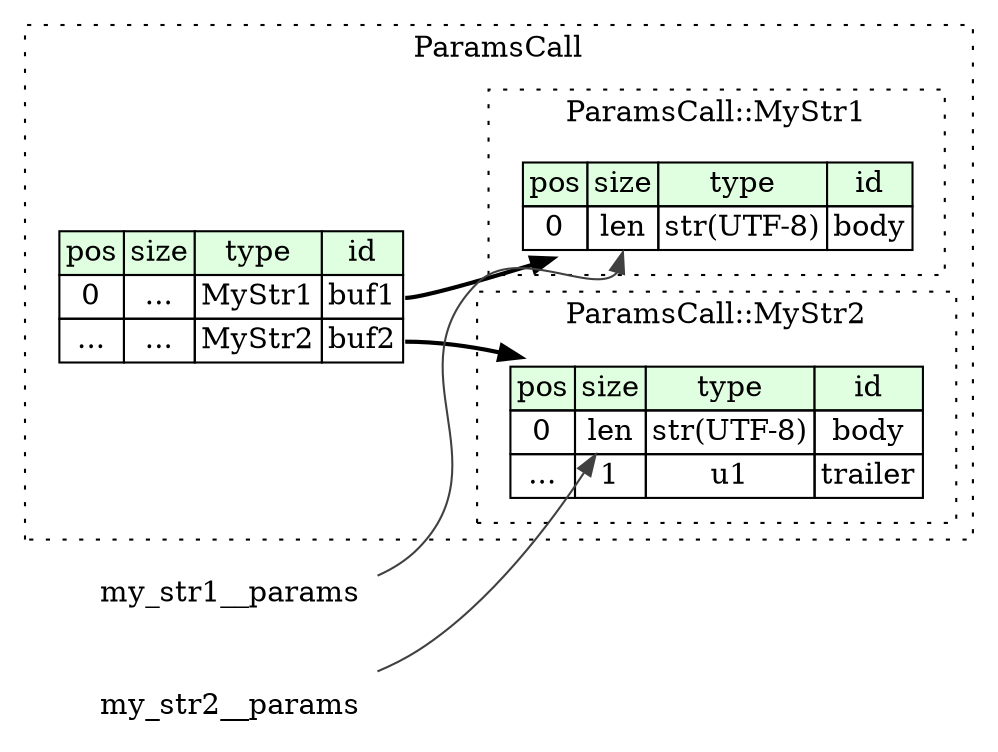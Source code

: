 digraph {
	rankdir=LR;
	node [shape=plaintext];
	subgraph cluster__params_call {
		label="ParamsCall";
		graph[style=dotted];

		params_call__seq [label=<<TABLE BORDER="0" CELLBORDER="1" CELLSPACING="0">
			<TR><TD BGCOLOR="#E0FFE0">pos</TD><TD BGCOLOR="#E0FFE0">size</TD><TD BGCOLOR="#E0FFE0">type</TD><TD BGCOLOR="#E0FFE0">id</TD></TR>
			<TR><TD PORT="buf1_pos">0</TD><TD PORT="buf1_size">...</TD><TD>MyStr1</TD><TD PORT="buf1_type">buf1</TD></TR>
			<TR><TD PORT="buf2_pos">...</TD><TD PORT="buf2_size">...</TD><TD>MyStr2</TD><TD PORT="buf2_type">buf2</TD></TR>
		</TABLE>>];
		subgraph cluster__my_str1 {
			label="ParamsCall::MyStr1";
			graph[style=dotted];

			my_str1__seq [label=<<TABLE BORDER="0" CELLBORDER="1" CELLSPACING="0">
				<TR><TD BGCOLOR="#E0FFE0">pos</TD><TD BGCOLOR="#E0FFE0">size</TD><TD BGCOLOR="#E0FFE0">type</TD><TD BGCOLOR="#E0FFE0">id</TD></TR>
				<TR><TD PORT="body_pos">0</TD><TD PORT="body_size">len</TD><TD>str(UTF-8)</TD><TD PORT="body_type">body</TD></TR>
			</TABLE>>];
		}
		subgraph cluster__my_str2 {
			label="ParamsCall::MyStr2";
			graph[style=dotted];

			my_str2__seq [label=<<TABLE BORDER="0" CELLBORDER="1" CELLSPACING="0">
				<TR><TD BGCOLOR="#E0FFE0">pos</TD><TD BGCOLOR="#E0FFE0">size</TD><TD BGCOLOR="#E0FFE0">type</TD><TD BGCOLOR="#E0FFE0">id</TD></TR>
				<TR><TD PORT="body_pos">0</TD><TD PORT="body_size">len</TD><TD>str(UTF-8)</TD><TD PORT="body_type">body</TD></TR>
				<TR><TD PORT="trailer_pos">...</TD><TD PORT="trailer_size">1</TD><TD>u1</TD><TD PORT="trailer_type">trailer</TD></TR>
			</TABLE>>];
		}
	}
	params_call__seq:buf1_type -> my_str1__seq [style=bold];
	params_call__seq:buf2_type -> my_str2__seq [style=bold];
	my_str1__params:len_type -> my_str1__seq:body_size [color="#404040"];
	my_str2__params:len_type -> my_str2__seq:body_size [color="#404040"];
}
